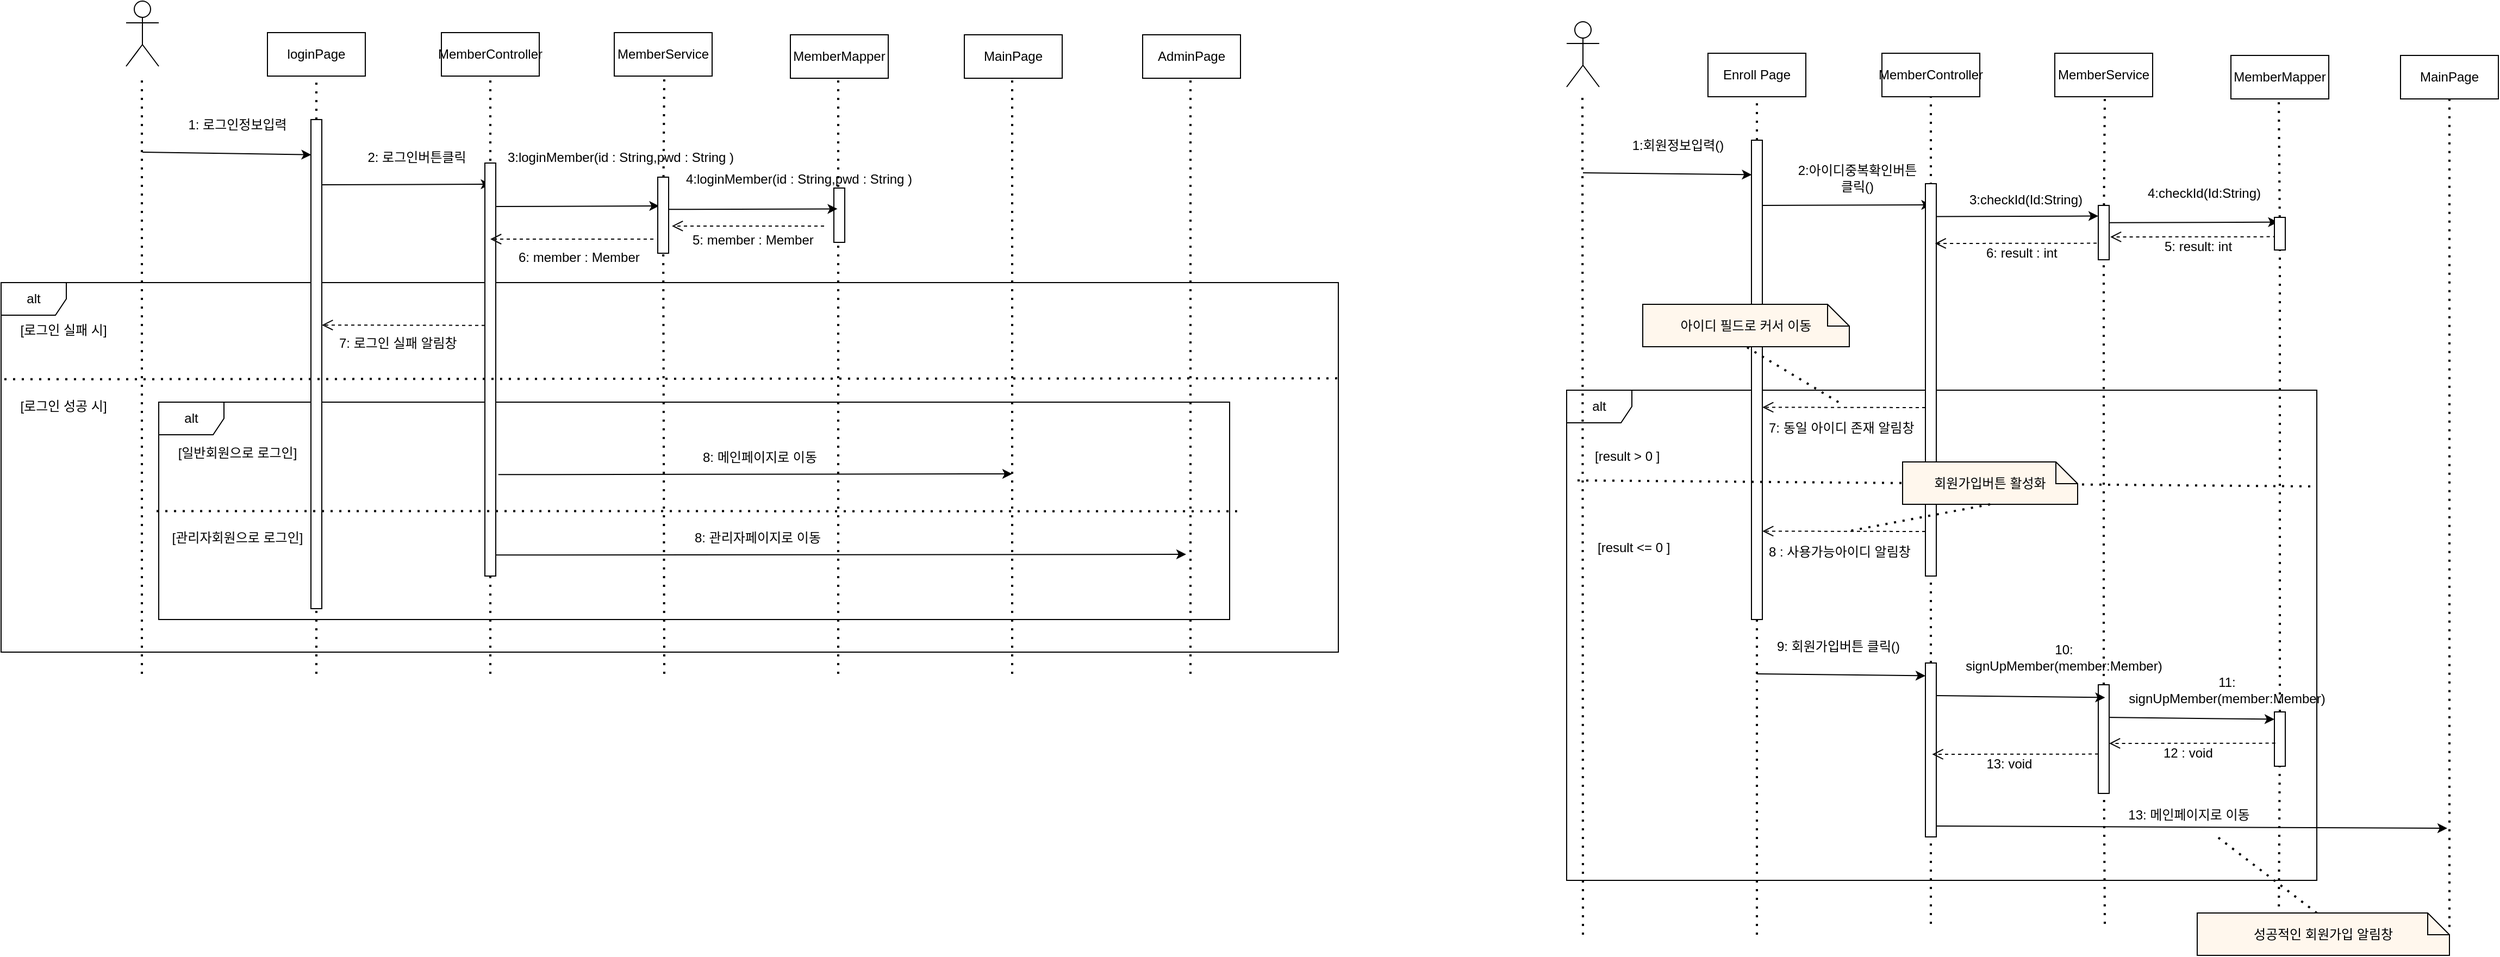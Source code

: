 <mxfile version="16.1.0" type="github">
  <diagram id="GT1_Xm9APjACMKKgEd75" name="Page-1">
    <mxGraphModel dx="1952" dy="885" grid="1" gridSize="10" guides="1" tooltips="1" connect="1" arrows="1" fold="1" page="1" pageScale="1" pageWidth="827" pageHeight="1169" math="0" shadow="0">
      <root>
        <mxCell id="0" />
        <mxCell id="1" parent="0" />
        <mxCell id="Zk8wxVHuOork_27OjIYd-36" value="alt" style="shape=umlFrame;whiteSpace=wrap;html=1;" parent="1" vertex="1">
          <mxGeometry x="70" y="380" width="1230" height="340" as="geometry" />
        </mxCell>
        <mxCell id="Zk8wxVHuOork_27OjIYd-37" value="alt" style="shape=umlFrame;whiteSpace=wrap;html=1;" parent="1" vertex="1">
          <mxGeometry x="215" y="490" width="985" height="200" as="geometry" />
        </mxCell>
        <mxCell id="FKtJSuwJG1c7lsdDBFnM-28" value="alt" style="shape=umlFrame;whiteSpace=wrap;html=1;" vertex="1" parent="1">
          <mxGeometry x="1510" y="479" width="690" height="451" as="geometry" />
        </mxCell>
        <mxCell id="Zk8wxVHuOork_27OjIYd-1" value="" style="shape=umlActor;verticalLabelPosition=bottom;verticalAlign=top;html=1;outlineConnect=0;" parent="1" vertex="1">
          <mxGeometry x="185" y="121" width="30" height="60" as="geometry" />
        </mxCell>
        <mxCell id="Zk8wxVHuOork_27OjIYd-2" value="" style="endArrow=none;dashed=1;html=1;dashPattern=1 3;strokeWidth=2;rounded=0;" parent="1" edge="1">
          <mxGeometry width="50" height="50" relative="1" as="geometry">
            <mxPoint x="199.5" y="740" as="sourcePoint" />
            <mxPoint x="199.5" y="190" as="targetPoint" />
          </mxGeometry>
        </mxCell>
        <mxCell id="Zk8wxVHuOork_27OjIYd-4" value="" style="endArrow=none;dashed=1;html=1;dashPattern=1 3;strokeWidth=2;rounded=0;startArrow=none;" parent="1" source="Zk8wxVHuOork_27OjIYd-10" edge="1">
          <mxGeometry width="50" height="50" relative="1" as="geometry">
            <mxPoint x="360" y="740" as="sourcePoint" />
            <mxPoint x="360" y="190" as="targetPoint" />
          </mxGeometry>
        </mxCell>
        <mxCell id="Zk8wxVHuOork_27OjIYd-5" value="" style="endArrow=none;dashed=1;html=1;dashPattern=1 3;strokeWidth=2;rounded=0;" parent="1" edge="1">
          <mxGeometry width="50" height="50" relative="1" as="geometry">
            <mxPoint x="520" y="740" as="sourcePoint" />
            <mxPoint x="520" y="190" as="targetPoint" />
          </mxGeometry>
        </mxCell>
        <mxCell id="Zk8wxVHuOork_27OjIYd-6" value="" style="endArrow=none;dashed=1;html=1;dashPattern=1 3;strokeWidth=2;rounded=0;startArrow=none;" parent="1" source="Zk8wxVHuOork_27OjIYd-24" edge="1">
          <mxGeometry width="50" height="50" relative="1" as="geometry">
            <mxPoint x="680" y="740" as="sourcePoint" />
            <mxPoint x="680" y="190" as="targetPoint" />
          </mxGeometry>
        </mxCell>
        <mxCell id="Zk8wxVHuOork_27OjIYd-7" value="" style="endArrow=none;dashed=1;html=1;dashPattern=1 3;strokeWidth=2;rounded=0;" parent="1" edge="1">
          <mxGeometry width="50" height="50" relative="1" as="geometry">
            <mxPoint x="840" y="740" as="sourcePoint" />
            <mxPoint x="840" y="190" as="targetPoint" />
          </mxGeometry>
        </mxCell>
        <mxCell id="Zk8wxVHuOork_27OjIYd-9" value="loginPage" style="rounded=0;whiteSpace=wrap;html=1;" parent="1" vertex="1">
          <mxGeometry x="315" y="150" width="90" height="40" as="geometry" />
        </mxCell>
        <mxCell id="Zk8wxVHuOork_27OjIYd-11" value="MemberController" style="rounded=0;whiteSpace=wrap;html=1;" parent="1" vertex="1">
          <mxGeometry x="475" y="150" width="90" height="40" as="geometry" />
        </mxCell>
        <mxCell id="Zk8wxVHuOork_27OjIYd-12" value="MemberService" style="rounded=0;whiteSpace=wrap;html=1;" parent="1" vertex="1">
          <mxGeometry x="634" y="150" width="90" height="40" as="geometry" />
        </mxCell>
        <mxCell id="Zk8wxVHuOork_27OjIYd-10" value="" style="rounded=0;whiteSpace=wrap;html=1;" parent="1" vertex="1">
          <mxGeometry x="355" y="230" width="10" height="450" as="geometry" />
        </mxCell>
        <mxCell id="Zk8wxVHuOork_27OjIYd-13" value="" style="endArrow=none;dashed=1;html=1;dashPattern=1 3;strokeWidth=2;rounded=0;" parent="1" target="Zk8wxVHuOork_27OjIYd-10" edge="1">
          <mxGeometry width="50" height="50" relative="1" as="geometry">
            <mxPoint x="360" y="740" as="sourcePoint" />
            <mxPoint x="360" y="190" as="targetPoint" />
          </mxGeometry>
        </mxCell>
        <mxCell id="Zk8wxVHuOork_27OjIYd-14" value="" style="endArrow=classic;html=1;rounded=0;entryX=0.023;entryY=0.072;entryDx=0;entryDy=0;entryPerimeter=0;" parent="1" target="Zk8wxVHuOork_27OjIYd-10" edge="1">
          <mxGeometry width="50" height="50" relative="1" as="geometry">
            <mxPoint x="200" y="260" as="sourcePoint" />
            <mxPoint x="330" y="380" as="targetPoint" />
          </mxGeometry>
        </mxCell>
        <mxCell id="Zk8wxVHuOork_27OjIYd-16" value="1: 로그인정보입력" style="text;html=1;strokeColor=none;fillColor=none;align=center;verticalAlign=middle;whiteSpace=wrap;rounded=0;" parent="1" vertex="1">
          <mxGeometry x="230" y="220" width="115" height="30" as="geometry" />
        </mxCell>
        <mxCell id="Zk8wxVHuOork_27OjIYd-17" value="" style="endArrow=classic;html=1;rounded=0;entryX=0.023;entryY=0.072;entryDx=0;entryDy=0;entryPerimeter=0;" parent="1" edge="1">
          <mxGeometry width="50" height="50" relative="1" as="geometry">
            <mxPoint x="365" y="290" as="sourcePoint" />
            <mxPoint x="520.23" y="289.52" as="targetPoint" />
          </mxGeometry>
        </mxCell>
        <mxCell id="Zk8wxVHuOork_27OjIYd-18" value="2: 로그인버튼클릭" style="text;html=1;strokeColor=none;fillColor=none;align=center;verticalAlign=middle;whiteSpace=wrap;rounded=0;" parent="1" vertex="1">
          <mxGeometry x="395" y="250" width="115" height="30" as="geometry" />
        </mxCell>
        <mxCell id="Zk8wxVHuOork_27OjIYd-19" value="" style="endArrow=classic;html=1;rounded=0;entryX=0.023;entryY=0.072;entryDx=0;entryDy=0;entryPerimeter=0;" parent="1" edge="1">
          <mxGeometry width="50" height="50" relative="1" as="geometry">
            <mxPoint x="520" y="310" as="sourcePoint" />
            <mxPoint x="675.23" y="309.52" as="targetPoint" />
          </mxGeometry>
        </mxCell>
        <mxCell id="Zk8wxVHuOork_27OjIYd-20" value="3:loginMember(id : String,pwd : String )" style="text;html=1;strokeColor=none;fillColor=none;align=center;verticalAlign=middle;whiteSpace=wrap;rounded=0;" parent="1" vertex="1">
          <mxGeometry x="510" y="250" width="260" height="30" as="geometry" />
        </mxCell>
        <mxCell id="Zk8wxVHuOork_27OjIYd-23" value="" style="rounded=0;whiteSpace=wrap;html=1;" parent="1" vertex="1">
          <mxGeometry x="515" y="270" width="10" height="380" as="geometry" />
        </mxCell>
        <mxCell id="Zk8wxVHuOork_27OjIYd-24" value="" style="rounded=0;whiteSpace=wrap;html=1;" parent="1" vertex="1">
          <mxGeometry x="674" y="283" width="10" height="70" as="geometry" />
        </mxCell>
        <mxCell id="Zk8wxVHuOork_27OjIYd-25" value="" style="endArrow=none;dashed=1;html=1;dashPattern=1 3;strokeWidth=2;rounded=0;" parent="1" target="Zk8wxVHuOork_27OjIYd-24" edge="1">
          <mxGeometry width="50" height="50" relative="1" as="geometry">
            <mxPoint x="680" y="740" as="sourcePoint" />
            <mxPoint x="680" y="190" as="targetPoint" />
          </mxGeometry>
        </mxCell>
        <mxCell id="Zk8wxVHuOork_27OjIYd-28" value="" style="html=1;verticalAlign=bottom;endArrow=open;dashed=1;endSize=8;rounded=0;" parent="1" edge="1">
          <mxGeometry relative="1" as="geometry">
            <mxPoint x="670" y="340" as="sourcePoint" />
            <mxPoint x="520" y="340" as="targetPoint" />
          </mxGeometry>
        </mxCell>
        <mxCell id="Zk8wxVHuOork_27OjIYd-31" value="" style="html=1;verticalAlign=bottom;endArrow=open;dashed=1;endSize=8;rounded=0;exitX=0.6;exitY=0.7;exitDx=0;exitDy=0;exitPerimeter=0;entryX=1.007;entryY=0.231;entryDx=0;entryDy=0;entryPerimeter=0;" parent="1" edge="1">
          <mxGeometry relative="1" as="geometry">
            <mxPoint x="515" y="419.37" as="sourcePoint" />
            <mxPoint x="365.07" y="419.08" as="targetPoint" />
          </mxGeometry>
        </mxCell>
        <mxCell id="Zk8wxVHuOork_27OjIYd-32" value="7: 로그인 실패 알림창" style="text;strokeColor=none;fillColor=none;align=left;verticalAlign=top;spacingLeft=4;spacingRight=4;overflow=hidden;rotatable=0;points=[[0,0.5],[1,0.5]];portConstraint=eastwest;" parent="1" vertex="1">
          <mxGeometry x="375" y="422" width="135" height="26" as="geometry" />
        </mxCell>
        <mxCell id="Zk8wxVHuOork_27OjIYd-33" value="MemberMapper" style="rounded=0;whiteSpace=wrap;html=1;" parent="1" vertex="1">
          <mxGeometry x="796" y="152" width="90" height="40" as="geometry" />
        </mxCell>
        <mxCell id="Zk8wxVHuOork_27OjIYd-34" value="" style="endArrow=none;dashed=1;html=1;dashPattern=1 3;strokeWidth=2;rounded=0;" parent="1" edge="1">
          <mxGeometry width="50" height="50" relative="1" as="geometry">
            <mxPoint x="1000" y="740" as="sourcePoint" />
            <mxPoint x="1000" y="190" as="targetPoint" />
          </mxGeometry>
        </mxCell>
        <mxCell id="Zk8wxVHuOork_27OjIYd-35" value="MainPage" style="rounded=0;whiteSpace=wrap;html=1;" parent="1" vertex="1">
          <mxGeometry x="956" y="152" width="90" height="40" as="geometry" />
        </mxCell>
        <mxCell id="Zk8wxVHuOork_27OjIYd-39" value="" style="endArrow=none;dashed=1;html=1;dashPattern=1 3;strokeWidth=2;rounded=0;entryX=1.007;entryY=0.502;entryDx=0;entryDy=0;entryPerimeter=0;exitX=-0.002;exitY=0.501;exitDx=0;exitDy=0;exitPerimeter=0;" parent="1" target="Zk8wxVHuOork_27OjIYd-37" edge="1" source="Zk8wxVHuOork_27OjIYd-37">
          <mxGeometry width="50" height="50" relative="1" as="geometry">
            <mxPoint x="220" y="575" as="sourcePoint" />
            <mxPoint x="330" y="480" as="targetPoint" />
          </mxGeometry>
        </mxCell>
        <mxCell id="FKtJSuwJG1c7lsdDBFnM-1" value="" style="shape=umlActor;verticalLabelPosition=bottom;verticalAlign=top;html=1;outlineConnect=0;" vertex="1" parent="1">
          <mxGeometry x="1510" y="140" width="30" height="60" as="geometry" />
        </mxCell>
        <mxCell id="FKtJSuwJG1c7lsdDBFnM-2" value="" style="endArrow=none;dashed=1;html=1;dashPattern=1 3;strokeWidth=2;rounded=0;" edge="1" parent="1">
          <mxGeometry width="50" height="50" relative="1" as="geometry">
            <mxPoint x="1525" y="980" as="sourcePoint" />
            <mxPoint x="1524.5" y="209" as="targetPoint" />
          </mxGeometry>
        </mxCell>
        <mxCell id="FKtJSuwJG1c7lsdDBFnM-3" value="" style="endArrow=none;dashed=1;html=1;dashPattern=1 3;strokeWidth=2;rounded=0;startArrow=none;" edge="1" parent="1" source="FKtJSuwJG1c7lsdDBFnM-10">
          <mxGeometry width="50" height="50" relative="1" as="geometry">
            <mxPoint x="1685" y="759" as="sourcePoint" />
            <mxPoint x="1685" y="209" as="targetPoint" />
          </mxGeometry>
        </mxCell>
        <mxCell id="FKtJSuwJG1c7lsdDBFnM-4" value="" style="endArrow=none;dashed=1;html=1;dashPattern=1 3;strokeWidth=2;rounded=0;startArrow=none;" edge="1" parent="1" source="FKtJSuwJG1c7lsdDBFnM-54">
          <mxGeometry width="50" height="50" relative="1" as="geometry">
            <mxPoint x="1845" y="970" as="sourcePoint" />
            <mxPoint x="1845" y="209" as="targetPoint" />
          </mxGeometry>
        </mxCell>
        <mxCell id="FKtJSuwJG1c7lsdDBFnM-5" value="" style="endArrow=none;dashed=1;html=1;dashPattern=1 3;strokeWidth=2;rounded=0;startArrow=none;" edge="1" parent="1" source="FKtJSuwJG1c7lsdDBFnM-19">
          <mxGeometry width="50" height="50" relative="1" as="geometry">
            <mxPoint x="2005" y="759" as="sourcePoint" />
            <mxPoint x="2005" y="209" as="targetPoint" />
          </mxGeometry>
        </mxCell>
        <mxCell id="FKtJSuwJG1c7lsdDBFnM-6" value="" style="endArrow=none;dashed=1;html=1;dashPattern=1 3;strokeWidth=2;rounded=0;startArrow=none;" edge="1" parent="1" source="FKtJSuwJG1c7lsdDBFnM-38">
          <mxGeometry width="50" height="50" relative="1" as="geometry">
            <mxPoint x="2165" y="759" as="sourcePoint" />
            <mxPoint x="2165" y="209" as="targetPoint" />
          </mxGeometry>
        </mxCell>
        <mxCell id="FKtJSuwJG1c7lsdDBFnM-7" value="Enroll Page" style="rounded=0;whiteSpace=wrap;html=1;" vertex="1" parent="1">
          <mxGeometry x="1640" y="169" width="90" height="40" as="geometry" />
        </mxCell>
        <mxCell id="FKtJSuwJG1c7lsdDBFnM-8" value="MemberController" style="rounded=0;whiteSpace=wrap;html=1;" vertex="1" parent="1">
          <mxGeometry x="1800" y="169" width="90" height="40" as="geometry" />
        </mxCell>
        <mxCell id="FKtJSuwJG1c7lsdDBFnM-9" value="MemberService" style="rounded=0;whiteSpace=wrap;html=1;" vertex="1" parent="1">
          <mxGeometry x="1959" y="169" width="90" height="40" as="geometry" />
        </mxCell>
        <mxCell id="FKtJSuwJG1c7lsdDBFnM-10" value="" style="rounded=0;whiteSpace=wrap;html=1;" vertex="1" parent="1">
          <mxGeometry x="1680" y="249" width="10" height="441" as="geometry" />
        </mxCell>
        <mxCell id="FKtJSuwJG1c7lsdDBFnM-11" value="" style="endArrow=none;dashed=1;html=1;dashPattern=1 3;strokeWidth=2;rounded=0;" edge="1" parent="1" target="FKtJSuwJG1c7lsdDBFnM-10">
          <mxGeometry width="50" height="50" relative="1" as="geometry">
            <mxPoint x="1685" y="980" as="sourcePoint" />
            <mxPoint x="1685" y="209" as="targetPoint" />
          </mxGeometry>
        </mxCell>
        <mxCell id="FKtJSuwJG1c7lsdDBFnM-12" value="" style="endArrow=classic;html=1;rounded=0;entryX=0.023;entryY=0.072;entryDx=0;entryDy=0;entryPerimeter=0;" edge="1" parent="1" target="FKtJSuwJG1c7lsdDBFnM-10">
          <mxGeometry width="50" height="50" relative="1" as="geometry">
            <mxPoint x="1525" y="279" as="sourcePoint" />
            <mxPoint x="1655" y="399" as="targetPoint" />
          </mxGeometry>
        </mxCell>
        <mxCell id="FKtJSuwJG1c7lsdDBFnM-13" value="1:회원정보입력()" style="text;html=1;strokeColor=none;fillColor=none;align=center;verticalAlign=middle;whiteSpace=wrap;rounded=0;" vertex="1" parent="1">
          <mxGeometry x="1555" y="239" width="115" height="30" as="geometry" />
        </mxCell>
        <mxCell id="FKtJSuwJG1c7lsdDBFnM-14" value="" style="endArrow=classic;html=1;rounded=0;entryX=0.023;entryY=0.072;entryDx=0;entryDy=0;entryPerimeter=0;" edge="1" parent="1">
          <mxGeometry width="50" height="50" relative="1" as="geometry">
            <mxPoint x="1690" y="309" as="sourcePoint" />
            <mxPoint x="1845.23" y="308.52" as="targetPoint" />
          </mxGeometry>
        </mxCell>
        <mxCell id="FKtJSuwJG1c7lsdDBFnM-15" value="2:아이디중복확인버튼클릭()" style="text;html=1;strokeColor=none;fillColor=none;align=center;verticalAlign=middle;whiteSpace=wrap;rounded=0;" vertex="1" parent="1">
          <mxGeometry x="1720" y="269" width="115" height="30" as="geometry" />
        </mxCell>
        <mxCell id="FKtJSuwJG1c7lsdDBFnM-16" value="" style="endArrow=classic;html=1;rounded=0;entryX=0.023;entryY=0.072;entryDx=0;entryDy=0;entryPerimeter=0;" edge="1" parent="1">
          <mxGeometry width="50" height="50" relative="1" as="geometry">
            <mxPoint x="1843.77" y="319.23" as="sourcePoint" />
            <mxPoint x="1999.0" y="318.75" as="targetPoint" />
          </mxGeometry>
        </mxCell>
        <mxCell id="FKtJSuwJG1c7lsdDBFnM-17" value="3:checkId(Id:String)" style="text;html=1;strokeColor=none;fillColor=none;align=center;verticalAlign=middle;whiteSpace=wrap;rounded=0;" vertex="1" parent="1">
          <mxGeometry x="1875" y="289" width="115" height="30" as="geometry" />
        </mxCell>
        <mxCell id="FKtJSuwJG1c7lsdDBFnM-18" value="" style="rounded=0;whiteSpace=wrap;html=1;" vertex="1" parent="1">
          <mxGeometry x="1840" y="289" width="10" height="361" as="geometry" />
        </mxCell>
        <mxCell id="FKtJSuwJG1c7lsdDBFnM-19" value="" style="rounded=0;whiteSpace=wrap;html=1;" vertex="1" parent="1">
          <mxGeometry x="1999" y="309" width="10" height="50" as="geometry" />
        </mxCell>
        <mxCell id="FKtJSuwJG1c7lsdDBFnM-20" value="" style="endArrow=none;dashed=1;html=1;dashPattern=1 3;strokeWidth=2;rounded=0;startArrow=none;" edge="1" parent="1" target="FKtJSuwJG1c7lsdDBFnM-19" source="FKtJSuwJG1c7lsdDBFnM-56">
          <mxGeometry width="50" height="50" relative="1" as="geometry">
            <mxPoint x="2005" y="970" as="sourcePoint" />
            <mxPoint x="2005" y="209" as="targetPoint" />
          </mxGeometry>
        </mxCell>
        <mxCell id="FKtJSuwJG1c7lsdDBFnM-22" value="6: result : int" style="text;strokeColor=none;fillColor=none;align=left;verticalAlign=top;spacingLeft=4;spacingRight=4;overflow=hidden;rotatable=0;points=[[0,0.5],[1,0.5]];portConstraint=eastwest;" vertex="1" parent="1">
          <mxGeometry x="1890" y="339" width="100" height="26" as="geometry" />
        </mxCell>
        <mxCell id="FKtJSuwJG1c7lsdDBFnM-23" value="" style="html=1;verticalAlign=bottom;endArrow=open;dashed=1;endSize=8;rounded=0;exitX=0.6;exitY=0.7;exitDx=0;exitDy=0;exitPerimeter=0;entryX=1.007;entryY=0.231;entryDx=0;entryDy=0;entryPerimeter=0;" edge="1" parent="1">
          <mxGeometry relative="1" as="geometry">
            <mxPoint x="1840" y="495" as="sourcePoint" />
            <mxPoint x="1690.07" y="494.71" as="targetPoint" />
          </mxGeometry>
        </mxCell>
        <mxCell id="FKtJSuwJG1c7lsdDBFnM-24" value="7: 동일 아이디 존재 알림창" style="text;strokeColor=none;fillColor=none;align=left;verticalAlign=top;spacingLeft=4;spacingRight=4;overflow=hidden;rotatable=0;points=[[0,0.5],[1,0.5]];portConstraint=eastwest;" vertex="1" parent="1">
          <mxGeometry x="1690" y="500" width="160" height="26" as="geometry" />
        </mxCell>
        <mxCell id="FKtJSuwJG1c7lsdDBFnM-25" value="MemberMapper" style="rounded=0;whiteSpace=wrap;html=1;" vertex="1" parent="1">
          <mxGeometry x="2121" y="171" width="90" height="40" as="geometry" />
        </mxCell>
        <mxCell id="FKtJSuwJG1c7lsdDBFnM-29" value="" style="endArrow=none;dashed=1;html=1;dashPattern=1 3;strokeWidth=2;rounded=0;" edge="1" parent="1">
          <mxGeometry width="50" height="50" relative="1" as="geometry">
            <mxPoint x="1520" y="562" as="sourcePoint" />
            <mxPoint x="2195" y="567.5" as="targetPoint" />
          </mxGeometry>
        </mxCell>
        <mxCell id="FKtJSuwJG1c7lsdDBFnM-33" value="" style="html=1;verticalAlign=bottom;endArrow=open;dashed=1;endSize=8;rounded=0;entryX=1;entryY=0.5;entryDx=0;entryDy=0;exitX=-0.021;exitY=0.696;exitDx=0;exitDy=0;exitPerimeter=0;" edge="1" parent="1">
          <mxGeometry relative="1" as="geometry">
            <mxPoint x="1997.56" y="343.8" as="sourcePoint" />
            <mxPoint x="1848.77" y="344" as="targetPoint" />
          </mxGeometry>
        </mxCell>
        <mxCell id="FKtJSuwJG1c7lsdDBFnM-34" value="4:checkId(Id:String)" style="text;html=1;strokeColor=none;fillColor=none;align=center;verticalAlign=middle;whiteSpace=wrap;rounded=0;" vertex="1" parent="1">
          <mxGeometry x="2039" y="283" width="115" height="30" as="geometry" />
        </mxCell>
        <mxCell id="FKtJSuwJG1c7lsdDBFnM-35" value="" style="endArrow=classic;html=1;rounded=0;entryX=0.023;entryY=0.072;entryDx=0;entryDy=0;entryPerimeter=0;" edge="1" parent="1">
          <mxGeometry width="50" height="50" relative="1" as="geometry">
            <mxPoint x="2009" y="324.85" as="sourcePoint" />
            <mxPoint x="2164.23" y="324.37" as="targetPoint" />
          </mxGeometry>
        </mxCell>
        <mxCell id="FKtJSuwJG1c7lsdDBFnM-36" value="5: result: int" style="text;strokeColor=none;fillColor=none;align=left;verticalAlign=top;spacingLeft=4;spacingRight=4;overflow=hidden;rotatable=0;points=[[0,0.5],[1,0.5]];portConstraint=eastwest;" vertex="1" parent="1">
          <mxGeometry x="2054" y="333" width="100" height="26" as="geometry" />
        </mxCell>
        <mxCell id="FKtJSuwJG1c7lsdDBFnM-37" value="" style="html=1;verticalAlign=bottom;endArrow=open;dashed=1;endSize=8;rounded=0;exitX=-0.021;exitY=0.696;exitDx=0;exitDy=0;exitPerimeter=0;" edge="1" parent="1">
          <mxGeometry relative="1" as="geometry">
            <mxPoint x="2162.79" y="337.8" as="sourcePoint" />
            <mxPoint x="2010" y="338" as="targetPoint" />
          </mxGeometry>
        </mxCell>
        <mxCell id="FKtJSuwJG1c7lsdDBFnM-38" value="" style="rounded=0;whiteSpace=wrap;html=1;" vertex="1" parent="1">
          <mxGeometry x="2161" y="320" width="10" height="30" as="geometry" />
        </mxCell>
        <mxCell id="FKtJSuwJG1c7lsdDBFnM-39" value="" style="endArrow=none;dashed=1;html=1;dashPattern=1 3;strokeWidth=2;rounded=0;startArrow=none;" edge="1" parent="1" source="FKtJSuwJG1c7lsdDBFnM-59" target="FKtJSuwJG1c7lsdDBFnM-38">
          <mxGeometry width="50" height="50" relative="1" as="geometry">
            <mxPoint x="2165" y="970" as="sourcePoint" />
            <mxPoint x="2165" y="209.0" as="targetPoint" />
          </mxGeometry>
        </mxCell>
        <mxCell id="FKtJSuwJG1c7lsdDBFnM-40" value="" style="html=1;verticalAlign=bottom;endArrow=open;dashed=1;endSize=8;rounded=0;exitX=0.6;exitY=0.7;exitDx=0;exitDy=0;exitPerimeter=0;entryX=1.007;entryY=0.231;entryDx=0;entryDy=0;entryPerimeter=0;" edge="1" parent="1">
          <mxGeometry relative="1" as="geometry">
            <mxPoint x="1840" y="609" as="sourcePoint" />
            <mxPoint x="1690.07" y="608.71" as="targetPoint" />
          </mxGeometry>
        </mxCell>
        <mxCell id="FKtJSuwJG1c7lsdDBFnM-41" value="8 : 사용가능아이디 알림창" style="text;strokeColor=none;fillColor=none;align=left;verticalAlign=top;spacingLeft=4;spacingRight=4;overflow=hidden;rotatable=0;points=[[0,0.5],[1,0.5]];portConstraint=eastwest;" vertex="1" parent="1">
          <mxGeometry x="1690" y="614" width="160" height="26" as="geometry" />
        </mxCell>
        <mxCell id="FKtJSuwJG1c7lsdDBFnM-42" value="[result &gt; 0 ]" style="text;strokeColor=none;fillColor=none;align=left;verticalAlign=top;spacingLeft=4;spacingRight=4;overflow=hidden;rotatable=0;points=[[0,0.5],[1,0.5]];portConstraint=eastwest;" vertex="1" parent="1">
          <mxGeometry x="1530" y="526" width="160" height="26" as="geometry" />
        </mxCell>
        <mxCell id="FKtJSuwJG1c7lsdDBFnM-43" value="[result &lt;= 0 ]" style="text;strokeColor=none;fillColor=none;align=left;verticalAlign=top;spacingLeft=4;spacingRight=4;overflow=hidden;rotatable=0;points=[[0,0.5],[1,0.5]];portConstraint=eastwest;" vertex="1" parent="1">
          <mxGeometry x="1532.5" y="610" width="160" height="26" as="geometry" />
        </mxCell>
        <mxCell id="FKtJSuwJG1c7lsdDBFnM-44" value="아이디 필드로 커서 이동" style="shape=note;size=20;whiteSpace=wrap;html=1;fillColor=#FFF7ED;" vertex="1" parent="1">
          <mxGeometry x="1580" y="400" width="190" height="39" as="geometry" />
        </mxCell>
        <mxCell id="FKtJSuwJG1c7lsdDBFnM-45" value="회원가입버튼 활성화" style="shape=note;size=20;whiteSpace=wrap;html=1;fillColor=#FFF7ED;" vertex="1" parent="1">
          <mxGeometry x="1819" y="545" width="161" height="39" as="geometry" />
        </mxCell>
        <mxCell id="FKtJSuwJG1c7lsdDBFnM-46" value="" style="endArrow=none;dashed=1;html=1;dashPattern=1 3;strokeWidth=2;rounded=0;entryX=0.5;entryY=1;entryDx=0;entryDy=0;entryPerimeter=0;" edge="1" parent="1" target="FKtJSuwJG1c7lsdDBFnM-44">
          <mxGeometry width="50" height="50" relative="1" as="geometry">
            <mxPoint x="1760" y="490" as="sourcePoint" />
            <mxPoint x="1950" y="410" as="targetPoint" />
          </mxGeometry>
        </mxCell>
        <mxCell id="FKtJSuwJG1c7lsdDBFnM-47" value="" style="endArrow=none;dashed=1;html=1;dashPattern=1 3;strokeWidth=2;rounded=0;entryX=0.492;entryY=-0.202;entryDx=0;entryDy=0;entryPerimeter=0;exitX=0.5;exitY=1;exitDx=0;exitDy=0;exitPerimeter=0;" edge="1" parent="1" source="FKtJSuwJG1c7lsdDBFnM-45" target="FKtJSuwJG1c7lsdDBFnM-41">
          <mxGeometry width="50" height="50" relative="1" as="geometry">
            <mxPoint x="1770" y="500" as="sourcePoint" />
            <mxPoint x="1685" y="449" as="targetPoint" />
          </mxGeometry>
        </mxCell>
        <mxCell id="FKtJSuwJG1c7lsdDBFnM-48" value="" style="endArrow=classic;html=1;rounded=0;entryX=0.023;entryY=0.072;entryDx=0;entryDy=0;entryPerimeter=0;" edge="1" parent="1">
          <mxGeometry width="50" height="50" relative="1" as="geometry">
            <mxPoint x="1684.77" y="740" as="sourcePoint" />
            <mxPoint x="1840" y="741.752" as="targetPoint" />
          </mxGeometry>
        </mxCell>
        <mxCell id="FKtJSuwJG1c7lsdDBFnM-49" value="9: 회원가입버튼 클릭()" style="text;html=1;strokeColor=none;fillColor=none;align=center;verticalAlign=middle;whiteSpace=wrap;rounded=0;" vertex="1" parent="1">
          <mxGeometry x="1690" y="700" width="139.77" height="30" as="geometry" />
        </mxCell>
        <mxCell id="FKtJSuwJG1c7lsdDBFnM-51" value="10: signUpMember(member:Member)" style="text;html=1;strokeColor=none;fillColor=none;align=center;verticalAlign=middle;whiteSpace=wrap;rounded=0;" vertex="1" parent="1">
          <mxGeometry x="1890" y="710" width="154.77" height="30" as="geometry" />
        </mxCell>
        <mxCell id="FKtJSuwJG1c7lsdDBFnM-52" value="11: signUpMember(member:Member)" style="text;html=1;strokeColor=none;fillColor=none;align=center;verticalAlign=middle;whiteSpace=wrap;rounded=0;" vertex="1" parent="1">
          <mxGeometry x="2040" y="740" width="154.77" height="30" as="geometry" />
        </mxCell>
        <mxCell id="FKtJSuwJG1c7lsdDBFnM-53" value="" style="endArrow=classic;html=1;rounded=0;entryX=0.023;entryY=0.072;entryDx=0;entryDy=0;entryPerimeter=0;" edge="1" parent="1">
          <mxGeometry width="50" height="50" relative="1" as="geometry">
            <mxPoint x="2005.77" y="780" as="sourcePoint" />
            <mxPoint x="2161" y="781.752" as="targetPoint" />
          </mxGeometry>
        </mxCell>
        <mxCell id="FKtJSuwJG1c7lsdDBFnM-54" value="" style="rounded=0;whiteSpace=wrap;html=1;" vertex="1" parent="1">
          <mxGeometry x="1840" y="730" width="10" height="160" as="geometry" />
        </mxCell>
        <mxCell id="FKtJSuwJG1c7lsdDBFnM-55" value="" style="endArrow=none;dashed=1;html=1;dashPattern=1 3;strokeWidth=2;rounded=0;" edge="1" parent="1" target="FKtJSuwJG1c7lsdDBFnM-54">
          <mxGeometry width="50" height="50" relative="1" as="geometry">
            <mxPoint x="1845" y="970" as="sourcePoint" />
            <mxPoint x="1845" y="209" as="targetPoint" />
          </mxGeometry>
        </mxCell>
        <mxCell id="FKtJSuwJG1c7lsdDBFnM-56" value="" style="rounded=0;whiteSpace=wrap;html=1;" vertex="1" parent="1">
          <mxGeometry x="1999" y="750" width="10" height="100" as="geometry" />
        </mxCell>
        <mxCell id="FKtJSuwJG1c7lsdDBFnM-58" value="" style="endArrow=none;dashed=1;html=1;dashPattern=1 3;strokeWidth=2;rounded=0;" edge="1" parent="1" target="FKtJSuwJG1c7lsdDBFnM-56">
          <mxGeometry width="50" height="50" relative="1" as="geometry">
            <mxPoint x="2005" y="970" as="sourcePoint" />
            <mxPoint x="2004.039" y="359" as="targetPoint" />
          </mxGeometry>
        </mxCell>
        <mxCell id="FKtJSuwJG1c7lsdDBFnM-50" value="" style="endArrow=classic;html=1;rounded=0;entryX=0.023;entryY=0.072;entryDx=0;entryDy=0;entryPerimeter=0;" edge="1" parent="1">
          <mxGeometry width="50" height="50" relative="1" as="geometry">
            <mxPoint x="1850" y="760" as="sourcePoint" />
            <mxPoint x="2005.23" y="761.752" as="targetPoint" />
          </mxGeometry>
        </mxCell>
        <mxCell id="FKtJSuwJG1c7lsdDBFnM-59" value="" style="rounded=0;whiteSpace=wrap;html=1;" vertex="1" parent="1">
          <mxGeometry x="2161" y="775" width="10" height="50" as="geometry" />
        </mxCell>
        <mxCell id="FKtJSuwJG1c7lsdDBFnM-60" value="" style="endArrow=none;dashed=1;html=1;dashPattern=1 3;strokeWidth=2;rounded=0;" edge="1" parent="1" target="FKtJSuwJG1c7lsdDBFnM-59">
          <mxGeometry width="50" height="50" relative="1" as="geometry">
            <mxPoint x="2165" y="970" as="sourcePoint" />
            <mxPoint x="2165.976" y="350" as="targetPoint" />
          </mxGeometry>
        </mxCell>
        <mxCell id="FKtJSuwJG1c7lsdDBFnM-65" value="12 : void" style="text;strokeColor=none;fillColor=none;align=left;verticalAlign=top;spacingLeft=4;spacingRight=4;overflow=hidden;rotatable=0;points=[[0,0.5],[1,0.5]];portConstraint=eastwest;" vertex="1" parent="1">
          <mxGeometry x="2053" y="799" width="100" height="26" as="geometry" />
        </mxCell>
        <mxCell id="FKtJSuwJG1c7lsdDBFnM-66" value="" style="html=1;verticalAlign=bottom;endArrow=open;dashed=1;endSize=8;rounded=0;exitX=-0.021;exitY=0.696;exitDx=0;exitDy=0;exitPerimeter=0;" edge="1" parent="1">
          <mxGeometry relative="1" as="geometry">
            <mxPoint x="2161.79" y="803.8" as="sourcePoint" />
            <mxPoint x="2009" y="804" as="targetPoint" />
          </mxGeometry>
        </mxCell>
        <mxCell id="FKtJSuwJG1c7lsdDBFnM-68" value="13: void" style="text;strokeColor=none;fillColor=none;align=left;verticalAlign=top;spacingLeft=4;spacingRight=4;overflow=hidden;rotatable=0;points=[[0,0.5],[1,0.5]];portConstraint=eastwest;" vertex="1" parent="1">
          <mxGeometry x="1890.21" y="809" width="100" height="26" as="geometry" />
        </mxCell>
        <mxCell id="FKtJSuwJG1c7lsdDBFnM-69" value="" style="html=1;verticalAlign=bottom;endArrow=open;dashed=1;endSize=8;rounded=0;exitX=-0.021;exitY=0.696;exitDx=0;exitDy=0;exitPerimeter=0;" edge="1" parent="1">
          <mxGeometry relative="1" as="geometry">
            <mxPoint x="1999" y="813.8" as="sourcePoint" />
            <mxPoint x="1846.21" y="814" as="targetPoint" />
          </mxGeometry>
        </mxCell>
        <mxCell id="FKtJSuwJG1c7lsdDBFnM-75" value="" style="endArrow=none;dashed=1;html=1;dashPattern=1 3;strokeWidth=2;rounded=0;entryX=0.5;entryY=1;entryDx=0;entryDy=0;" edge="1" parent="1" target="FKtJSuwJG1c7lsdDBFnM-76">
          <mxGeometry width="50" height="50" relative="1" as="geometry">
            <mxPoint x="2322" y="972.857" as="sourcePoint" />
            <mxPoint x="2327" y="219" as="targetPoint" />
          </mxGeometry>
        </mxCell>
        <mxCell id="FKtJSuwJG1c7lsdDBFnM-76" value="MainPage" style="rounded=0;whiteSpace=wrap;html=1;" vertex="1" parent="1">
          <mxGeometry x="2277" y="171" width="90" height="40" as="geometry" />
        </mxCell>
        <mxCell id="FKtJSuwJG1c7lsdDBFnM-77" value="" style="endArrow=classic;html=1;rounded=0;" edge="1" parent="1">
          <mxGeometry width="50" height="50" relative="1" as="geometry">
            <mxPoint x="1850" y="880" as="sourcePoint" />
            <mxPoint x="2320" y="882" as="targetPoint" />
          </mxGeometry>
        </mxCell>
        <mxCell id="FKtJSuwJG1c7lsdDBFnM-78" value="13: 메인페이지로 이동" style="text;html=1;strokeColor=none;fillColor=none;align=center;verticalAlign=middle;whiteSpace=wrap;rounded=0;" vertex="1" parent="1">
          <mxGeometry x="1980" y="850" width="204.77" height="40" as="geometry" />
        </mxCell>
        <mxCell id="FKtJSuwJG1c7lsdDBFnM-79" value="" style="endArrow=none;dashed=1;html=1;dashPattern=1 3;strokeWidth=2;rounded=0;" edge="1" parent="1" target="FKtJSuwJG1c7lsdDBFnM-78">
          <mxGeometry width="50" height="50" relative="1" as="geometry">
            <mxPoint x="2200" y="960" as="sourcePoint" />
            <mxPoint x="2250" y="910" as="targetPoint" />
          </mxGeometry>
        </mxCell>
        <mxCell id="FKtJSuwJG1c7lsdDBFnM-80" value="성공적인 회원가입 알림창" style="shape=note;size=20;whiteSpace=wrap;html=1;fillColor=#FFF7ED;" vertex="1" parent="1">
          <mxGeometry x="2090" y="960" width="232" height="39" as="geometry" />
        </mxCell>
        <mxCell id="FKtJSuwJG1c7lsdDBFnM-81" value="[로그인 실패 시]" style="text;html=1;strokeColor=none;fillColor=none;align=center;verticalAlign=middle;whiteSpace=wrap;rounded=0;" vertex="1" parent="1">
          <mxGeometry x="70" y="409" width="115" height="30" as="geometry" />
        </mxCell>
        <mxCell id="FKtJSuwJG1c7lsdDBFnM-82" value="[로그인 성공 시]" style="text;html=1;strokeColor=none;fillColor=none;align=center;verticalAlign=middle;whiteSpace=wrap;rounded=0;" vertex="1" parent="1">
          <mxGeometry x="70" y="479" width="115" height="30" as="geometry" />
        </mxCell>
        <mxCell id="FKtJSuwJG1c7lsdDBFnM-83" value="" style="endArrow=none;dashed=1;html=1;dashPattern=1 3;strokeWidth=2;rounded=0;entryX=1.001;entryY=0.259;entryDx=0;entryDy=0;entryPerimeter=0;" edge="1" parent="1" target="Zk8wxVHuOork_27OjIYd-36">
          <mxGeometry width="50" height="50" relative="1" as="geometry">
            <mxPoint x="72.99" y="468.91" as="sourcePoint" />
            <mxPoint x="647.015" y="469.37" as="targetPoint" />
          </mxGeometry>
        </mxCell>
        <mxCell id="FKtJSuwJG1c7lsdDBFnM-86" value="" style="rounded=0;whiteSpace=wrap;html=1;" vertex="1" parent="1">
          <mxGeometry x="836" y="293" width="10" height="50" as="geometry" />
        </mxCell>
        <mxCell id="FKtJSuwJG1c7lsdDBFnM-87" value="" style="endArrow=classic;html=1;rounded=0;entryX=0.023;entryY=0.072;entryDx=0;entryDy=0;entryPerimeter=0;" edge="1" parent="1">
          <mxGeometry width="50" height="50" relative="1" as="geometry">
            <mxPoint x="684" y="312.65" as="sourcePoint" />
            <mxPoint x="839.23" y="312.17" as="targetPoint" />
          </mxGeometry>
        </mxCell>
        <mxCell id="FKtJSuwJG1c7lsdDBFnM-89" value="" style="html=1;verticalAlign=bottom;endArrow=open;dashed=1;endSize=8;rounded=0;entryX=1.5;entryY=0.636;entryDx=0;entryDy=0;entryPerimeter=0;" edge="1" parent="1">
          <mxGeometry relative="1" as="geometry">
            <mxPoint x="827" y="328.0" as="sourcePoint" />
            <mxPoint x="687" y="327.96" as="targetPoint" />
          </mxGeometry>
        </mxCell>
        <mxCell id="FKtJSuwJG1c7lsdDBFnM-90" value="5: member : Member" style="text;strokeColor=none;fillColor=none;align=left;verticalAlign=top;spacingLeft=4;spacingRight=4;overflow=hidden;rotatable=0;points=[[0,0.5],[1,0.5]];portConstraint=eastwest;" vertex="1" parent="1">
          <mxGeometry x="700" y="327" width="130" height="26" as="geometry" />
        </mxCell>
        <mxCell id="FKtJSuwJG1c7lsdDBFnM-91" value="4:loginMember(id : String,pwd : String )" style="text;html=1;strokeColor=none;fillColor=none;align=center;verticalAlign=middle;whiteSpace=wrap;rounded=0;" vertex="1" parent="1">
          <mxGeometry x="674" y="270" width="260" height="30" as="geometry" />
        </mxCell>
        <mxCell id="FKtJSuwJG1c7lsdDBFnM-92" value="6: member : Member" style="text;strokeColor=none;fillColor=none;align=left;verticalAlign=top;spacingLeft=4;spacingRight=4;overflow=hidden;rotatable=0;points=[[0,0.5],[1,0.5]];portConstraint=eastwest;" vertex="1" parent="1">
          <mxGeometry x="540" y="343" width="130" height="26" as="geometry" />
        </mxCell>
        <mxCell id="FKtJSuwJG1c7lsdDBFnM-96" value="" style="endArrow=none;dashed=1;html=1;dashPattern=1 3;strokeWidth=2;rounded=0;" edge="1" parent="1">
          <mxGeometry width="50" height="50" relative="1" as="geometry">
            <mxPoint x="1164" y="740" as="sourcePoint" />
            <mxPoint x="1164" y="190" as="targetPoint" />
          </mxGeometry>
        </mxCell>
        <mxCell id="FKtJSuwJG1c7lsdDBFnM-97" value="AdminPage" style="rounded=0;whiteSpace=wrap;html=1;" vertex="1" parent="1">
          <mxGeometry x="1120" y="152" width="90" height="40" as="geometry" />
        </mxCell>
        <mxCell id="FKtJSuwJG1c7lsdDBFnM-98" value="[일반회원으로 로그인]" style="text;html=1;strokeColor=none;fillColor=none;align=center;verticalAlign=middle;whiteSpace=wrap;rounded=0;" vertex="1" parent="1">
          <mxGeometry x="220" y="522" width="135" height="30" as="geometry" />
        </mxCell>
        <mxCell id="FKtJSuwJG1c7lsdDBFnM-99" value="[관리자회원으로 로그인]" style="text;html=1;strokeColor=none;fillColor=none;align=center;verticalAlign=middle;whiteSpace=wrap;rounded=0;" vertex="1" parent="1">
          <mxGeometry x="220" y="600" width="135" height="30" as="geometry" />
        </mxCell>
        <mxCell id="FKtJSuwJG1c7lsdDBFnM-100" value="" style="endArrow=classic;html=1;rounded=0;" edge="1" parent="1">
          <mxGeometry width="50" height="50" relative="1" as="geometry">
            <mxPoint x="527.38" y="556.65" as="sourcePoint" />
            <mxPoint x="1000" y="556" as="targetPoint" />
          </mxGeometry>
        </mxCell>
        <mxCell id="FKtJSuwJG1c7lsdDBFnM-101" value="8: 메인페이지로 이동" style="text;html=1;strokeColor=none;fillColor=none;align=center;verticalAlign=middle;whiteSpace=wrap;rounded=0;" vertex="1" parent="1">
          <mxGeometry x="690" y="526" width="156" height="30" as="geometry" />
        </mxCell>
        <mxCell id="FKtJSuwJG1c7lsdDBFnM-104" value="" style="endArrow=classic;html=1;rounded=0;" edge="1" parent="1">
          <mxGeometry width="50" height="50" relative="1" as="geometry">
            <mxPoint x="525.0" y="630.65" as="sourcePoint" />
            <mxPoint x="1160" y="630" as="targetPoint" />
          </mxGeometry>
        </mxCell>
        <mxCell id="FKtJSuwJG1c7lsdDBFnM-105" value="8: 관리자페이지로 이동" style="text;html=1;strokeColor=none;fillColor=none;align=center;verticalAlign=middle;whiteSpace=wrap;rounded=0;" vertex="1" parent="1">
          <mxGeometry x="687.62" y="600" width="156" height="30" as="geometry" />
        </mxCell>
      </root>
    </mxGraphModel>
  </diagram>
</mxfile>
